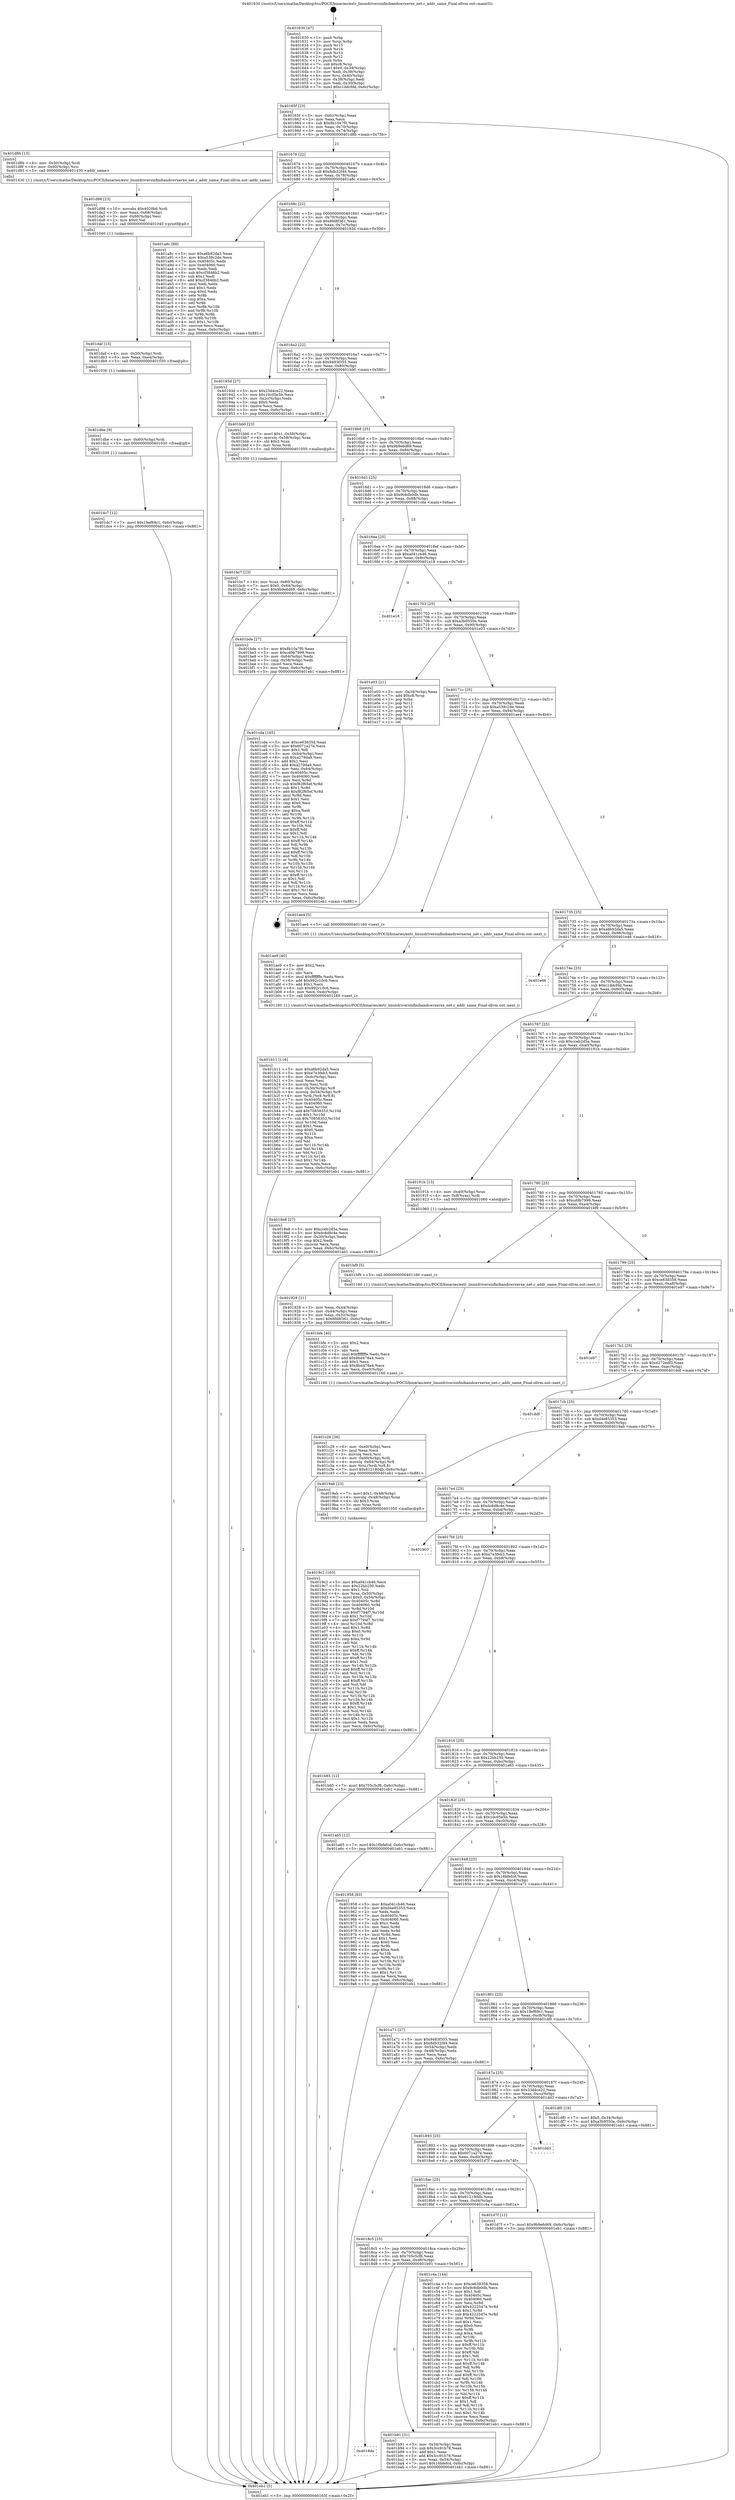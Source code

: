 digraph "0x401630" {
  label = "0x401630 (/mnt/c/Users/mathe/Desktop/tcc/POCII/binaries/extr_linuxdriversinfinibandswrxerxe_net.c_addr_same_Final-ollvm.out::main(0))"
  labelloc = "t"
  node[shape=record]

  Entry [label="",width=0.3,height=0.3,shape=circle,fillcolor=black,style=filled]
  "0x40165f" [label="{
     0x40165f [23]\l
     | [instrs]\l
     &nbsp;&nbsp;0x40165f \<+3\>: mov -0x6c(%rbp),%eax\l
     &nbsp;&nbsp;0x401662 \<+2\>: mov %eax,%ecx\l
     &nbsp;&nbsp;0x401664 \<+6\>: sub $0x8b10a7f0,%ecx\l
     &nbsp;&nbsp;0x40166a \<+3\>: mov %eax,-0x70(%rbp)\l
     &nbsp;&nbsp;0x40166d \<+3\>: mov %ecx,-0x74(%rbp)\l
     &nbsp;&nbsp;0x401670 \<+6\>: je 0000000000401d8b \<main+0x75b\>\l
  }"]
  "0x401d8b" [label="{
     0x401d8b [13]\l
     | [instrs]\l
     &nbsp;&nbsp;0x401d8b \<+4\>: mov -0x50(%rbp),%rdi\l
     &nbsp;&nbsp;0x401d8f \<+4\>: mov -0x60(%rbp),%rsi\l
     &nbsp;&nbsp;0x401d93 \<+5\>: call 0000000000401430 \<addr_same\>\l
     | [calls]\l
     &nbsp;&nbsp;0x401430 \{1\} (/mnt/c/Users/mathe/Desktop/tcc/POCII/binaries/extr_linuxdriversinfinibandswrxerxe_net.c_addr_same_Final-ollvm.out::addr_same)\l
  }"]
  "0x401676" [label="{
     0x401676 [22]\l
     | [instrs]\l
     &nbsp;&nbsp;0x401676 \<+5\>: jmp 000000000040167b \<main+0x4b\>\l
     &nbsp;&nbsp;0x40167b \<+3\>: mov -0x70(%rbp),%eax\l
     &nbsp;&nbsp;0x40167e \<+5\>: sub $0x8db32f49,%eax\l
     &nbsp;&nbsp;0x401683 \<+3\>: mov %eax,-0x78(%rbp)\l
     &nbsp;&nbsp;0x401686 \<+6\>: je 0000000000401a8c \<main+0x45c\>\l
  }"]
  Exit [label="",width=0.3,height=0.3,shape=circle,fillcolor=black,style=filled,peripheries=2]
  "0x401a8c" [label="{
     0x401a8c [88]\l
     | [instrs]\l
     &nbsp;&nbsp;0x401a8c \<+5\>: mov $0xa6b92da5,%eax\l
     &nbsp;&nbsp;0x401a91 \<+5\>: mov $0xa538c2de,%ecx\l
     &nbsp;&nbsp;0x401a96 \<+7\>: mov 0x40405c,%edx\l
     &nbsp;&nbsp;0x401a9d \<+7\>: mov 0x404060,%esi\l
     &nbsp;&nbsp;0x401aa4 \<+2\>: mov %edx,%edi\l
     &nbsp;&nbsp;0x401aa6 \<+6\>: sub $0xcf3846b2,%edi\l
     &nbsp;&nbsp;0x401aac \<+3\>: sub $0x1,%edi\l
     &nbsp;&nbsp;0x401aaf \<+6\>: add $0xcf3846b2,%edi\l
     &nbsp;&nbsp;0x401ab5 \<+3\>: imul %edi,%edx\l
     &nbsp;&nbsp;0x401ab8 \<+3\>: and $0x1,%edx\l
     &nbsp;&nbsp;0x401abb \<+3\>: cmp $0x0,%edx\l
     &nbsp;&nbsp;0x401abe \<+4\>: sete %r8b\l
     &nbsp;&nbsp;0x401ac2 \<+3\>: cmp $0xa,%esi\l
     &nbsp;&nbsp;0x401ac5 \<+4\>: setl %r9b\l
     &nbsp;&nbsp;0x401ac9 \<+3\>: mov %r8b,%r10b\l
     &nbsp;&nbsp;0x401acc \<+3\>: and %r9b,%r10b\l
     &nbsp;&nbsp;0x401acf \<+3\>: xor %r9b,%r8b\l
     &nbsp;&nbsp;0x401ad2 \<+3\>: or %r8b,%r10b\l
     &nbsp;&nbsp;0x401ad5 \<+4\>: test $0x1,%r10b\l
     &nbsp;&nbsp;0x401ad9 \<+3\>: cmovne %ecx,%eax\l
     &nbsp;&nbsp;0x401adc \<+3\>: mov %eax,-0x6c(%rbp)\l
     &nbsp;&nbsp;0x401adf \<+5\>: jmp 0000000000401eb1 \<main+0x881\>\l
  }"]
  "0x40168c" [label="{
     0x40168c [22]\l
     | [instrs]\l
     &nbsp;&nbsp;0x40168c \<+5\>: jmp 0000000000401691 \<main+0x61\>\l
     &nbsp;&nbsp;0x401691 \<+3\>: mov -0x70(%rbp),%eax\l
     &nbsp;&nbsp;0x401694 \<+5\>: sub $0x8fd8f361,%eax\l
     &nbsp;&nbsp;0x401699 \<+3\>: mov %eax,-0x7c(%rbp)\l
     &nbsp;&nbsp;0x40169c \<+6\>: je 000000000040193d \<main+0x30d\>\l
  }"]
  "0x401dc7" [label="{
     0x401dc7 [12]\l
     | [instrs]\l
     &nbsp;&nbsp;0x401dc7 \<+7\>: movl $0x19ef69c1,-0x6c(%rbp)\l
     &nbsp;&nbsp;0x401dce \<+5\>: jmp 0000000000401eb1 \<main+0x881\>\l
  }"]
  "0x40193d" [label="{
     0x40193d [27]\l
     | [instrs]\l
     &nbsp;&nbsp;0x40193d \<+5\>: mov $0x23d4ce22,%eax\l
     &nbsp;&nbsp;0x401942 \<+5\>: mov $0x10c05e5b,%ecx\l
     &nbsp;&nbsp;0x401947 \<+3\>: mov -0x2c(%rbp),%edx\l
     &nbsp;&nbsp;0x40194a \<+3\>: cmp $0x0,%edx\l
     &nbsp;&nbsp;0x40194d \<+3\>: cmove %ecx,%eax\l
     &nbsp;&nbsp;0x401950 \<+3\>: mov %eax,-0x6c(%rbp)\l
     &nbsp;&nbsp;0x401953 \<+5\>: jmp 0000000000401eb1 \<main+0x881\>\l
  }"]
  "0x4016a2" [label="{
     0x4016a2 [22]\l
     | [instrs]\l
     &nbsp;&nbsp;0x4016a2 \<+5\>: jmp 00000000004016a7 \<main+0x77\>\l
     &nbsp;&nbsp;0x4016a7 \<+3\>: mov -0x70(%rbp),%eax\l
     &nbsp;&nbsp;0x4016aa \<+5\>: sub $0x9483f355,%eax\l
     &nbsp;&nbsp;0x4016af \<+3\>: mov %eax,-0x80(%rbp)\l
     &nbsp;&nbsp;0x4016b2 \<+6\>: je 0000000000401bb0 \<main+0x580\>\l
  }"]
  "0x401dbe" [label="{
     0x401dbe [9]\l
     | [instrs]\l
     &nbsp;&nbsp;0x401dbe \<+4\>: mov -0x60(%rbp),%rdi\l
     &nbsp;&nbsp;0x401dc2 \<+5\>: call 0000000000401030 \<free@plt\>\l
     | [calls]\l
     &nbsp;&nbsp;0x401030 \{1\} (unknown)\l
  }"]
  "0x401bb0" [label="{
     0x401bb0 [23]\l
     | [instrs]\l
     &nbsp;&nbsp;0x401bb0 \<+7\>: movl $0x1,-0x58(%rbp)\l
     &nbsp;&nbsp;0x401bb7 \<+4\>: movslq -0x58(%rbp),%rax\l
     &nbsp;&nbsp;0x401bbb \<+4\>: shl $0x3,%rax\l
     &nbsp;&nbsp;0x401bbf \<+3\>: mov %rax,%rdi\l
     &nbsp;&nbsp;0x401bc2 \<+5\>: call 0000000000401050 \<malloc@plt\>\l
     | [calls]\l
     &nbsp;&nbsp;0x401050 \{1\} (unknown)\l
  }"]
  "0x4016b8" [label="{
     0x4016b8 [25]\l
     | [instrs]\l
     &nbsp;&nbsp;0x4016b8 \<+5\>: jmp 00000000004016bd \<main+0x8d\>\l
     &nbsp;&nbsp;0x4016bd \<+3\>: mov -0x70(%rbp),%eax\l
     &nbsp;&nbsp;0x4016c0 \<+5\>: sub $0x9b9e6d69,%eax\l
     &nbsp;&nbsp;0x4016c5 \<+6\>: mov %eax,-0x84(%rbp)\l
     &nbsp;&nbsp;0x4016cb \<+6\>: je 0000000000401bde \<main+0x5ae\>\l
  }"]
  "0x401daf" [label="{
     0x401daf [15]\l
     | [instrs]\l
     &nbsp;&nbsp;0x401daf \<+4\>: mov -0x50(%rbp),%rdi\l
     &nbsp;&nbsp;0x401db3 \<+6\>: mov %eax,-0xe4(%rbp)\l
     &nbsp;&nbsp;0x401db9 \<+5\>: call 0000000000401030 \<free@plt\>\l
     | [calls]\l
     &nbsp;&nbsp;0x401030 \{1\} (unknown)\l
  }"]
  "0x401bde" [label="{
     0x401bde [27]\l
     | [instrs]\l
     &nbsp;&nbsp;0x401bde \<+5\>: mov $0x8b10a7f0,%eax\l
     &nbsp;&nbsp;0x401be3 \<+5\>: mov $0xcd9b7999,%ecx\l
     &nbsp;&nbsp;0x401be8 \<+3\>: mov -0x64(%rbp),%edx\l
     &nbsp;&nbsp;0x401beb \<+3\>: cmp -0x58(%rbp),%edx\l
     &nbsp;&nbsp;0x401bee \<+3\>: cmovl %ecx,%eax\l
     &nbsp;&nbsp;0x401bf1 \<+3\>: mov %eax,-0x6c(%rbp)\l
     &nbsp;&nbsp;0x401bf4 \<+5\>: jmp 0000000000401eb1 \<main+0x881\>\l
  }"]
  "0x4016d1" [label="{
     0x4016d1 [25]\l
     | [instrs]\l
     &nbsp;&nbsp;0x4016d1 \<+5\>: jmp 00000000004016d6 \<main+0xa6\>\l
     &nbsp;&nbsp;0x4016d6 \<+3\>: mov -0x70(%rbp),%eax\l
     &nbsp;&nbsp;0x4016d9 \<+5\>: sub $0x9c6db0db,%eax\l
     &nbsp;&nbsp;0x4016de \<+6\>: mov %eax,-0x88(%rbp)\l
     &nbsp;&nbsp;0x4016e4 \<+6\>: je 0000000000401cda \<main+0x6aa\>\l
  }"]
  "0x401d98" [label="{
     0x401d98 [23]\l
     | [instrs]\l
     &nbsp;&nbsp;0x401d98 \<+10\>: movabs $0x4020b6,%rdi\l
     &nbsp;&nbsp;0x401da2 \<+3\>: mov %eax,-0x68(%rbp)\l
     &nbsp;&nbsp;0x401da5 \<+3\>: mov -0x68(%rbp),%esi\l
     &nbsp;&nbsp;0x401da8 \<+2\>: mov $0x0,%al\l
     &nbsp;&nbsp;0x401daa \<+5\>: call 0000000000401040 \<printf@plt\>\l
     | [calls]\l
     &nbsp;&nbsp;0x401040 \{1\} (unknown)\l
  }"]
  "0x401cda" [label="{
     0x401cda [165]\l
     | [instrs]\l
     &nbsp;&nbsp;0x401cda \<+5\>: mov $0xce638358,%eax\l
     &nbsp;&nbsp;0x401cdf \<+5\>: mov $0x6071a27e,%ecx\l
     &nbsp;&nbsp;0x401ce4 \<+2\>: mov $0x1,%dl\l
     &nbsp;&nbsp;0x401ce6 \<+3\>: mov -0x64(%rbp),%esi\l
     &nbsp;&nbsp;0x401ce9 \<+6\>: sub $0xa279da9,%esi\l
     &nbsp;&nbsp;0x401cef \<+3\>: add $0x1,%esi\l
     &nbsp;&nbsp;0x401cf2 \<+6\>: add $0xa279da9,%esi\l
     &nbsp;&nbsp;0x401cf8 \<+3\>: mov %esi,-0x64(%rbp)\l
     &nbsp;&nbsp;0x401cfb \<+7\>: mov 0x40405c,%esi\l
     &nbsp;&nbsp;0x401d02 \<+7\>: mov 0x404060,%edi\l
     &nbsp;&nbsp;0x401d09 \<+3\>: mov %esi,%r8d\l
     &nbsp;&nbsp;0x401d0c \<+7\>: sub $0xf82f65ef,%r8d\l
     &nbsp;&nbsp;0x401d13 \<+4\>: sub $0x1,%r8d\l
     &nbsp;&nbsp;0x401d17 \<+7\>: add $0xf82f65ef,%r8d\l
     &nbsp;&nbsp;0x401d1e \<+4\>: imul %r8d,%esi\l
     &nbsp;&nbsp;0x401d22 \<+3\>: and $0x1,%esi\l
     &nbsp;&nbsp;0x401d25 \<+3\>: cmp $0x0,%esi\l
     &nbsp;&nbsp;0x401d28 \<+4\>: sete %r9b\l
     &nbsp;&nbsp;0x401d2c \<+3\>: cmp $0xa,%edi\l
     &nbsp;&nbsp;0x401d2f \<+4\>: setl %r10b\l
     &nbsp;&nbsp;0x401d33 \<+3\>: mov %r9b,%r11b\l
     &nbsp;&nbsp;0x401d36 \<+4\>: xor $0xff,%r11b\l
     &nbsp;&nbsp;0x401d3a \<+3\>: mov %r10b,%bl\l
     &nbsp;&nbsp;0x401d3d \<+3\>: xor $0xff,%bl\l
     &nbsp;&nbsp;0x401d40 \<+3\>: xor $0x1,%dl\l
     &nbsp;&nbsp;0x401d43 \<+3\>: mov %r11b,%r14b\l
     &nbsp;&nbsp;0x401d46 \<+4\>: and $0xff,%r14b\l
     &nbsp;&nbsp;0x401d4a \<+3\>: and %dl,%r9b\l
     &nbsp;&nbsp;0x401d4d \<+3\>: mov %bl,%r15b\l
     &nbsp;&nbsp;0x401d50 \<+4\>: and $0xff,%r15b\l
     &nbsp;&nbsp;0x401d54 \<+3\>: and %dl,%r10b\l
     &nbsp;&nbsp;0x401d57 \<+3\>: or %r9b,%r14b\l
     &nbsp;&nbsp;0x401d5a \<+3\>: or %r10b,%r15b\l
     &nbsp;&nbsp;0x401d5d \<+3\>: xor %r15b,%r14b\l
     &nbsp;&nbsp;0x401d60 \<+3\>: or %bl,%r11b\l
     &nbsp;&nbsp;0x401d63 \<+4\>: xor $0xff,%r11b\l
     &nbsp;&nbsp;0x401d67 \<+3\>: or $0x1,%dl\l
     &nbsp;&nbsp;0x401d6a \<+3\>: and %dl,%r11b\l
     &nbsp;&nbsp;0x401d6d \<+3\>: or %r11b,%r14b\l
     &nbsp;&nbsp;0x401d70 \<+4\>: test $0x1,%r14b\l
     &nbsp;&nbsp;0x401d74 \<+3\>: cmovne %ecx,%eax\l
     &nbsp;&nbsp;0x401d77 \<+3\>: mov %eax,-0x6c(%rbp)\l
     &nbsp;&nbsp;0x401d7a \<+5\>: jmp 0000000000401eb1 \<main+0x881\>\l
  }"]
  "0x4016ea" [label="{
     0x4016ea [25]\l
     | [instrs]\l
     &nbsp;&nbsp;0x4016ea \<+5\>: jmp 00000000004016ef \<main+0xbf\>\l
     &nbsp;&nbsp;0x4016ef \<+3\>: mov -0x70(%rbp),%eax\l
     &nbsp;&nbsp;0x4016f2 \<+5\>: sub $0xa041cb46,%eax\l
     &nbsp;&nbsp;0x4016f7 \<+6\>: mov %eax,-0x8c(%rbp)\l
     &nbsp;&nbsp;0x4016fd \<+6\>: je 0000000000401e18 \<main+0x7e8\>\l
  }"]
  "0x401c26" [label="{
     0x401c26 [36]\l
     | [instrs]\l
     &nbsp;&nbsp;0x401c26 \<+6\>: mov -0xe0(%rbp),%ecx\l
     &nbsp;&nbsp;0x401c2c \<+3\>: imul %eax,%ecx\l
     &nbsp;&nbsp;0x401c2f \<+3\>: movslq %ecx,%rsi\l
     &nbsp;&nbsp;0x401c32 \<+4\>: mov -0x60(%rbp),%rdi\l
     &nbsp;&nbsp;0x401c36 \<+4\>: movslq -0x64(%rbp),%r8\l
     &nbsp;&nbsp;0x401c3a \<+4\>: mov %rsi,(%rdi,%r8,8)\l
     &nbsp;&nbsp;0x401c3e \<+7\>: movl $0x612180db,-0x6c(%rbp)\l
     &nbsp;&nbsp;0x401c45 \<+5\>: jmp 0000000000401eb1 \<main+0x881\>\l
  }"]
  "0x401e18" [label="{
     0x401e18\l
  }", style=dashed]
  "0x401703" [label="{
     0x401703 [25]\l
     | [instrs]\l
     &nbsp;&nbsp;0x401703 \<+5\>: jmp 0000000000401708 \<main+0xd8\>\l
     &nbsp;&nbsp;0x401708 \<+3\>: mov -0x70(%rbp),%eax\l
     &nbsp;&nbsp;0x40170b \<+5\>: sub $0xa3b9550e,%eax\l
     &nbsp;&nbsp;0x401710 \<+6\>: mov %eax,-0x90(%rbp)\l
     &nbsp;&nbsp;0x401716 \<+6\>: je 0000000000401e03 \<main+0x7d3\>\l
  }"]
  "0x401bfe" [label="{
     0x401bfe [40]\l
     | [instrs]\l
     &nbsp;&nbsp;0x401bfe \<+5\>: mov $0x2,%ecx\l
     &nbsp;&nbsp;0x401c03 \<+1\>: cltd\l
     &nbsp;&nbsp;0x401c04 \<+2\>: idiv %ecx\l
     &nbsp;&nbsp;0x401c06 \<+6\>: imul $0xfffffffe,%edx,%ecx\l
     &nbsp;&nbsp;0x401c0c \<+6\>: add $0x8bd478a4,%ecx\l
     &nbsp;&nbsp;0x401c12 \<+3\>: add $0x1,%ecx\l
     &nbsp;&nbsp;0x401c15 \<+6\>: sub $0x8bd478a4,%ecx\l
     &nbsp;&nbsp;0x401c1b \<+6\>: mov %ecx,-0xe0(%rbp)\l
     &nbsp;&nbsp;0x401c21 \<+5\>: call 0000000000401160 \<next_i\>\l
     | [calls]\l
     &nbsp;&nbsp;0x401160 \{1\} (/mnt/c/Users/mathe/Desktop/tcc/POCII/binaries/extr_linuxdriversinfinibandswrxerxe_net.c_addr_same_Final-ollvm.out::next_i)\l
  }"]
  "0x401e03" [label="{
     0x401e03 [21]\l
     | [instrs]\l
     &nbsp;&nbsp;0x401e03 \<+3\>: mov -0x34(%rbp),%eax\l
     &nbsp;&nbsp;0x401e06 \<+7\>: add $0xc8,%rsp\l
     &nbsp;&nbsp;0x401e0d \<+1\>: pop %rbx\l
     &nbsp;&nbsp;0x401e0e \<+2\>: pop %r12\l
     &nbsp;&nbsp;0x401e10 \<+2\>: pop %r13\l
     &nbsp;&nbsp;0x401e12 \<+2\>: pop %r14\l
     &nbsp;&nbsp;0x401e14 \<+2\>: pop %r15\l
     &nbsp;&nbsp;0x401e16 \<+1\>: pop %rbp\l
     &nbsp;&nbsp;0x401e17 \<+1\>: ret\l
  }"]
  "0x40171c" [label="{
     0x40171c [25]\l
     | [instrs]\l
     &nbsp;&nbsp;0x40171c \<+5\>: jmp 0000000000401721 \<main+0xf1\>\l
     &nbsp;&nbsp;0x401721 \<+3\>: mov -0x70(%rbp),%eax\l
     &nbsp;&nbsp;0x401724 \<+5\>: sub $0xa538c2de,%eax\l
     &nbsp;&nbsp;0x401729 \<+6\>: mov %eax,-0x94(%rbp)\l
     &nbsp;&nbsp;0x40172f \<+6\>: je 0000000000401ae4 \<main+0x4b4\>\l
  }"]
  "0x401bc7" [label="{
     0x401bc7 [23]\l
     | [instrs]\l
     &nbsp;&nbsp;0x401bc7 \<+4\>: mov %rax,-0x60(%rbp)\l
     &nbsp;&nbsp;0x401bcb \<+7\>: movl $0x0,-0x64(%rbp)\l
     &nbsp;&nbsp;0x401bd2 \<+7\>: movl $0x9b9e6d69,-0x6c(%rbp)\l
     &nbsp;&nbsp;0x401bd9 \<+5\>: jmp 0000000000401eb1 \<main+0x881\>\l
  }"]
  "0x401ae4" [label="{
     0x401ae4 [5]\l
     | [instrs]\l
     &nbsp;&nbsp;0x401ae4 \<+5\>: call 0000000000401160 \<next_i\>\l
     | [calls]\l
     &nbsp;&nbsp;0x401160 \{1\} (/mnt/c/Users/mathe/Desktop/tcc/POCII/binaries/extr_linuxdriversinfinibandswrxerxe_net.c_addr_same_Final-ollvm.out::next_i)\l
  }"]
  "0x401735" [label="{
     0x401735 [25]\l
     | [instrs]\l
     &nbsp;&nbsp;0x401735 \<+5\>: jmp 000000000040173a \<main+0x10a\>\l
     &nbsp;&nbsp;0x40173a \<+3\>: mov -0x70(%rbp),%eax\l
     &nbsp;&nbsp;0x40173d \<+5\>: sub $0xa6b92da5,%eax\l
     &nbsp;&nbsp;0x401742 \<+6\>: mov %eax,-0x98(%rbp)\l
     &nbsp;&nbsp;0x401748 \<+6\>: je 0000000000401e46 \<main+0x816\>\l
  }"]
  "0x4018de" [label="{
     0x4018de\l
  }", style=dashed]
  "0x401e46" [label="{
     0x401e46\l
  }", style=dashed]
  "0x40174e" [label="{
     0x40174e [25]\l
     | [instrs]\l
     &nbsp;&nbsp;0x40174e \<+5\>: jmp 0000000000401753 \<main+0x123\>\l
     &nbsp;&nbsp;0x401753 \<+3\>: mov -0x70(%rbp),%eax\l
     &nbsp;&nbsp;0x401756 \<+5\>: sub $0xc1ddcfdd,%eax\l
     &nbsp;&nbsp;0x40175b \<+6\>: mov %eax,-0x9c(%rbp)\l
     &nbsp;&nbsp;0x401761 \<+6\>: je 00000000004018e8 \<main+0x2b8\>\l
  }"]
  "0x401b91" [label="{
     0x401b91 [31]\l
     | [instrs]\l
     &nbsp;&nbsp;0x401b91 \<+3\>: mov -0x54(%rbp),%eax\l
     &nbsp;&nbsp;0x401b94 \<+5\>: sub $0x3cc91b78,%eax\l
     &nbsp;&nbsp;0x401b99 \<+3\>: add $0x1,%eax\l
     &nbsp;&nbsp;0x401b9c \<+5\>: add $0x3cc91b78,%eax\l
     &nbsp;&nbsp;0x401ba1 \<+3\>: mov %eax,-0x54(%rbp)\l
     &nbsp;&nbsp;0x401ba4 \<+7\>: movl $0x16bfefcd,-0x6c(%rbp)\l
     &nbsp;&nbsp;0x401bab \<+5\>: jmp 0000000000401eb1 \<main+0x881\>\l
  }"]
  "0x4018e8" [label="{
     0x4018e8 [27]\l
     | [instrs]\l
     &nbsp;&nbsp;0x4018e8 \<+5\>: mov $0xcceb2d5a,%eax\l
     &nbsp;&nbsp;0x4018ed \<+5\>: mov $0xdc8d8c4e,%ecx\l
     &nbsp;&nbsp;0x4018f2 \<+3\>: mov -0x30(%rbp),%edx\l
     &nbsp;&nbsp;0x4018f5 \<+3\>: cmp $0x2,%edx\l
     &nbsp;&nbsp;0x4018f8 \<+3\>: cmovne %ecx,%eax\l
     &nbsp;&nbsp;0x4018fb \<+3\>: mov %eax,-0x6c(%rbp)\l
     &nbsp;&nbsp;0x4018fe \<+5\>: jmp 0000000000401eb1 \<main+0x881\>\l
  }"]
  "0x401767" [label="{
     0x401767 [25]\l
     | [instrs]\l
     &nbsp;&nbsp;0x401767 \<+5\>: jmp 000000000040176c \<main+0x13c\>\l
     &nbsp;&nbsp;0x40176c \<+3\>: mov -0x70(%rbp),%eax\l
     &nbsp;&nbsp;0x40176f \<+5\>: sub $0xcceb2d5a,%eax\l
     &nbsp;&nbsp;0x401774 \<+6\>: mov %eax,-0xa0(%rbp)\l
     &nbsp;&nbsp;0x40177a \<+6\>: je 000000000040191b \<main+0x2eb\>\l
  }"]
  "0x401eb1" [label="{
     0x401eb1 [5]\l
     | [instrs]\l
     &nbsp;&nbsp;0x401eb1 \<+5\>: jmp 000000000040165f \<main+0x2f\>\l
  }"]
  "0x401630" [label="{
     0x401630 [47]\l
     | [instrs]\l
     &nbsp;&nbsp;0x401630 \<+1\>: push %rbp\l
     &nbsp;&nbsp;0x401631 \<+3\>: mov %rsp,%rbp\l
     &nbsp;&nbsp;0x401634 \<+2\>: push %r15\l
     &nbsp;&nbsp;0x401636 \<+2\>: push %r14\l
     &nbsp;&nbsp;0x401638 \<+2\>: push %r13\l
     &nbsp;&nbsp;0x40163a \<+2\>: push %r12\l
     &nbsp;&nbsp;0x40163c \<+1\>: push %rbx\l
     &nbsp;&nbsp;0x40163d \<+7\>: sub $0xc8,%rsp\l
     &nbsp;&nbsp;0x401644 \<+7\>: movl $0x0,-0x34(%rbp)\l
     &nbsp;&nbsp;0x40164b \<+3\>: mov %edi,-0x38(%rbp)\l
     &nbsp;&nbsp;0x40164e \<+4\>: mov %rsi,-0x40(%rbp)\l
     &nbsp;&nbsp;0x401652 \<+3\>: mov -0x38(%rbp),%edi\l
     &nbsp;&nbsp;0x401655 \<+3\>: mov %edi,-0x30(%rbp)\l
     &nbsp;&nbsp;0x401658 \<+7\>: movl $0xc1ddcfdd,-0x6c(%rbp)\l
  }"]
  "0x4018c5" [label="{
     0x4018c5 [25]\l
     | [instrs]\l
     &nbsp;&nbsp;0x4018c5 \<+5\>: jmp 00000000004018ca \<main+0x29a\>\l
     &nbsp;&nbsp;0x4018ca \<+3\>: mov -0x70(%rbp),%eax\l
     &nbsp;&nbsp;0x4018cd \<+5\>: sub $0x705c5cf6,%eax\l
     &nbsp;&nbsp;0x4018d2 \<+6\>: mov %eax,-0xd8(%rbp)\l
     &nbsp;&nbsp;0x4018d8 \<+6\>: je 0000000000401b91 \<main+0x561\>\l
  }"]
  "0x40191b" [label="{
     0x40191b [13]\l
     | [instrs]\l
     &nbsp;&nbsp;0x40191b \<+4\>: mov -0x40(%rbp),%rax\l
     &nbsp;&nbsp;0x40191f \<+4\>: mov 0x8(%rax),%rdi\l
     &nbsp;&nbsp;0x401923 \<+5\>: call 0000000000401060 \<atoi@plt\>\l
     | [calls]\l
     &nbsp;&nbsp;0x401060 \{1\} (unknown)\l
  }"]
  "0x401780" [label="{
     0x401780 [25]\l
     | [instrs]\l
     &nbsp;&nbsp;0x401780 \<+5\>: jmp 0000000000401785 \<main+0x155\>\l
     &nbsp;&nbsp;0x401785 \<+3\>: mov -0x70(%rbp),%eax\l
     &nbsp;&nbsp;0x401788 \<+5\>: sub $0xcd9b7999,%eax\l
     &nbsp;&nbsp;0x40178d \<+6\>: mov %eax,-0xa4(%rbp)\l
     &nbsp;&nbsp;0x401793 \<+6\>: je 0000000000401bf9 \<main+0x5c9\>\l
  }"]
  "0x401928" [label="{
     0x401928 [21]\l
     | [instrs]\l
     &nbsp;&nbsp;0x401928 \<+3\>: mov %eax,-0x44(%rbp)\l
     &nbsp;&nbsp;0x40192b \<+3\>: mov -0x44(%rbp),%eax\l
     &nbsp;&nbsp;0x40192e \<+3\>: mov %eax,-0x2c(%rbp)\l
     &nbsp;&nbsp;0x401931 \<+7\>: movl $0x8fd8f361,-0x6c(%rbp)\l
     &nbsp;&nbsp;0x401938 \<+5\>: jmp 0000000000401eb1 \<main+0x881\>\l
  }"]
  "0x401c4a" [label="{
     0x401c4a [144]\l
     | [instrs]\l
     &nbsp;&nbsp;0x401c4a \<+5\>: mov $0xce638358,%eax\l
     &nbsp;&nbsp;0x401c4f \<+5\>: mov $0x9c6db0db,%ecx\l
     &nbsp;&nbsp;0x401c54 \<+2\>: mov $0x1,%dl\l
     &nbsp;&nbsp;0x401c56 \<+7\>: mov 0x40405c,%esi\l
     &nbsp;&nbsp;0x401c5d \<+7\>: mov 0x404060,%edi\l
     &nbsp;&nbsp;0x401c64 \<+3\>: mov %esi,%r8d\l
     &nbsp;&nbsp;0x401c67 \<+7\>: add $0x4222547e,%r8d\l
     &nbsp;&nbsp;0x401c6e \<+4\>: sub $0x1,%r8d\l
     &nbsp;&nbsp;0x401c72 \<+7\>: sub $0x4222547e,%r8d\l
     &nbsp;&nbsp;0x401c79 \<+4\>: imul %r8d,%esi\l
     &nbsp;&nbsp;0x401c7d \<+3\>: and $0x1,%esi\l
     &nbsp;&nbsp;0x401c80 \<+3\>: cmp $0x0,%esi\l
     &nbsp;&nbsp;0x401c83 \<+4\>: sete %r9b\l
     &nbsp;&nbsp;0x401c87 \<+3\>: cmp $0xa,%edi\l
     &nbsp;&nbsp;0x401c8a \<+4\>: setl %r10b\l
     &nbsp;&nbsp;0x401c8e \<+3\>: mov %r9b,%r11b\l
     &nbsp;&nbsp;0x401c91 \<+4\>: xor $0xff,%r11b\l
     &nbsp;&nbsp;0x401c95 \<+3\>: mov %r10b,%bl\l
     &nbsp;&nbsp;0x401c98 \<+3\>: xor $0xff,%bl\l
     &nbsp;&nbsp;0x401c9b \<+3\>: xor $0x1,%dl\l
     &nbsp;&nbsp;0x401c9e \<+3\>: mov %r11b,%r14b\l
     &nbsp;&nbsp;0x401ca1 \<+4\>: and $0xff,%r14b\l
     &nbsp;&nbsp;0x401ca5 \<+3\>: and %dl,%r9b\l
     &nbsp;&nbsp;0x401ca8 \<+3\>: mov %bl,%r15b\l
     &nbsp;&nbsp;0x401cab \<+4\>: and $0xff,%r15b\l
     &nbsp;&nbsp;0x401caf \<+3\>: and %dl,%r10b\l
     &nbsp;&nbsp;0x401cb2 \<+3\>: or %r9b,%r14b\l
     &nbsp;&nbsp;0x401cb5 \<+3\>: or %r10b,%r15b\l
     &nbsp;&nbsp;0x401cb8 \<+3\>: xor %r15b,%r14b\l
     &nbsp;&nbsp;0x401cbb \<+3\>: or %bl,%r11b\l
     &nbsp;&nbsp;0x401cbe \<+4\>: xor $0xff,%r11b\l
     &nbsp;&nbsp;0x401cc2 \<+3\>: or $0x1,%dl\l
     &nbsp;&nbsp;0x401cc5 \<+3\>: and %dl,%r11b\l
     &nbsp;&nbsp;0x401cc8 \<+3\>: or %r11b,%r14b\l
     &nbsp;&nbsp;0x401ccb \<+4\>: test $0x1,%r14b\l
     &nbsp;&nbsp;0x401ccf \<+3\>: cmovne %ecx,%eax\l
     &nbsp;&nbsp;0x401cd2 \<+3\>: mov %eax,-0x6c(%rbp)\l
     &nbsp;&nbsp;0x401cd5 \<+5\>: jmp 0000000000401eb1 \<main+0x881\>\l
  }"]
  "0x401bf9" [label="{
     0x401bf9 [5]\l
     | [instrs]\l
     &nbsp;&nbsp;0x401bf9 \<+5\>: call 0000000000401160 \<next_i\>\l
     | [calls]\l
     &nbsp;&nbsp;0x401160 \{1\} (/mnt/c/Users/mathe/Desktop/tcc/POCII/binaries/extr_linuxdriversinfinibandswrxerxe_net.c_addr_same_Final-ollvm.out::next_i)\l
  }"]
  "0x401799" [label="{
     0x401799 [25]\l
     | [instrs]\l
     &nbsp;&nbsp;0x401799 \<+5\>: jmp 000000000040179e \<main+0x16e\>\l
     &nbsp;&nbsp;0x40179e \<+3\>: mov -0x70(%rbp),%eax\l
     &nbsp;&nbsp;0x4017a1 \<+5\>: sub $0xce638358,%eax\l
     &nbsp;&nbsp;0x4017a6 \<+6\>: mov %eax,-0xa8(%rbp)\l
     &nbsp;&nbsp;0x4017ac \<+6\>: je 0000000000401e97 \<main+0x867\>\l
  }"]
  "0x4018ac" [label="{
     0x4018ac [25]\l
     | [instrs]\l
     &nbsp;&nbsp;0x4018ac \<+5\>: jmp 00000000004018b1 \<main+0x281\>\l
     &nbsp;&nbsp;0x4018b1 \<+3\>: mov -0x70(%rbp),%eax\l
     &nbsp;&nbsp;0x4018b4 \<+5\>: sub $0x612180db,%eax\l
     &nbsp;&nbsp;0x4018b9 \<+6\>: mov %eax,-0xd4(%rbp)\l
     &nbsp;&nbsp;0x4018bf \<+6\>: je 0000000000401c4a \<main+0x61a\>\l
  }"]
  "0x401e97" [label="{
     0x401e97\l
  }", style=dashed]
  "0x4017b2" [label="{
     0x4017b2 [25]\l
     | [instrs]\l
     &nbsp;&nbsp;0x4017b2 \<+5\>: jmp 00000000004017b7 \<main+0x187\>\l
     &nbsp;&nbsp;0x4017b7 \<+3\>: mov -0x70(%rbp),%eax\l
     &nbsp;&nbsp;0x4017ba \<+5\>: sub $0xd272edf3,%eax\l
     &nbsp;&nbsp;0x4017bf \<+6\>: mov %eax,-0xac(%rbp)\l
     &nbsp;&nbsp;0x4017c5 \<+6\>: je 0000000000401ddf \<main+0x7af\>\l
  }"]
  "0x401d7f" [label="{
     0x401d7f [12]\l
     | [instrs]\l
     &nbsp;&nbsp;0x401d7f \<+7\>: movl $0x9b9e6d69,-0x6c(%rbp)\l
     &nbsp;&nbsp;0x401d86 \<+5\>: jmp 0000000000401eb1 \<main+0x881\>\l
  }"]
  "0x401ddf" [label="{
     0x401ddf\l
  }", style=dashed]
  "0x4017cb" [label="{
     0x4017cb [25]\l
     | [instrs]\l
     &nbsp;&nbsp;0x4017cb \<+5\>: jmp 00000000004017d0 \<main+0x1a0\>\l
     &nbsp;&nbsp;0x4017d0 \<+3\>: mov -0x70(%rbp),%eax\l
     &nbsp;&nbsp;0x4017d3 \<+5\>: sub $0xd4e85353,%eax\l
     &nbsp;&nbsp;0x4017d8 \<+6\>: mov %eax,-0xb0(%rbp)\l
     &nbsp;&nbsp;0x4017de \<+6\>: je 00000000004019ab \<main+0x37b\>\l
  }"]
  "0x401893" [label="{
     0x401893 [25]\l
     | [instrs]\l
     &nbsp;&nbsp;0x401893 \<+5\>: jmp 0000000000401898 \<main+0x268\>\l
     &nbsp;&nbsp;0x401898 \<+3\>: mov -0x70(%rbp),%eax\l
     &nbsp;&nbsp;0x40189b \<+5\>: sub $0x6071a27e,%eax\l
     &nbsp;&nbsp;0x4018a0 \<+6\>: mov %eax,-0xd0(%rbp)\l
     &nbsp;&nbsp;0x4018a6 \<+6\>: je 0000000000401d7f \<main+0x74f\>\l
  }"]
  "0x4019ab" [label="{
     0x4019ab [23]\l
     | [instrs]\l
     &nbsp;&nbsp;0x4019ab \<+7\>: movl $0x1,-0x48(%rbp)\l
     &nbsp;&nbsp;0x4019b2 \<+4\>: movslq -0x48(%rbp),%rax\l
     &nbsp;&nbsp;0x4019b6 \<+4\>: shl $0x3,%rax\l
     &nbsp;&nbsp;0x4019ba \<+3\>: mov %rax,%rdi\l
     &nbsp;&nbsp;0x4019bd \<+5\>: call 0000000000401050 \<malloc@plt\>\l
     | [calls]\l
     &nbsp;&nbsp;0x401050 \{1\} (unknown)\l
  }"]
  "0x4017e4" [label="{
     0x4017e4 [25]\l
     | [instrs]\l
     &nbsp;&nbsp;0x4017e4 \<+5\>: jmp 00000000004017e9 \<main+0x1b9\>\l
     &nbsp;&nbsp;0x4017e9 \<+3\>: mov -0x70(%rbp),%eax\l
     &nbsp;&nbsp;0x4017ec \<+5\>: sub $0xdc8d8c4e,%eax\l
     &nbsp;&nbsp;0x4017f1 \<+6\>: mov %eax,-0xb4(%rbp)\l
     &nbsp;&nbsp;0x4017f7 \<+6\>: je 0000000000401903 \<main+0x2d3\>\l
  }"]
  "0x401dd3" [label="{
     0x401dd3\l
  }", style=dashed]
  "0x401903" [label="{
     0x401903\l
  }", style=dashed]
  "0x4017fd" [label="{
     0x4017fd [25]\l
     | [instrs]\l
     &nbsp;&nbsp;0x4017fd \<+5\>: jmp 0000000000401802 \<main+0x1d2\>\l
     &nbsp;&nbsp;0x401802 \<+3\>: mov -0x70(%rbp),%eax\l
     &nbsp;&nbsp;0x401805 \<+5\>: sub $0xe7e3feb3,%eax\l
     &nbsp;&nbsp;0x40180a \<+6\>: mov %eax,-0xb8(%rbp)\l
     &nbsp;&nbsp;0x401810 \<+6\>: je 0000000000401b85 \<main+0x555\>\l
  }"]
  "0x40187a" [label="{
     0x40187a [25]\l
     | [instrs]\l
     &nbsp;&nbsp;0x40187a \<+5\>: jmp 000000000040187f \<main+0x24f\>\l
     &nbsp;&nbsp;0x40187f \<+3\>: mov -0x70(%rbp),%eax\l
     &nbsp;&nbsp;0x401882 \<+5\>: sub $0x23d4ce22,%eax\l
     &nbsp;&nbsp;0x401887 \<+6\>: mov %eax,-0xcc(%rbp)\l
     &nbsp;&nbsp;0x40188d \<+6\>: je 0000000000401dd3 \<main+0x7a3\>\l
  }"]
  "0x401b85" [label="{
     0x401b85 [12]\l
     | [instrs]\l
     &nbsp;&nbsp;0x401b85 \<+7\>: movl $0x705c5cf6,-0x6c(%rbp)\l
     &nbsp;&nbsp;0x401b8c \<+5\>: jmp 0000000000401eb1 \<main+0x881\>\l
  }"]
  "0x401816" [label="{
     0x401816 [25]\l
     | [instrs]\l
     &nbsp;&nbsp;0x401816 \<+5\>: jmp 000000000040181b \<main+0x1eb\>\l
     &nbsp;&nbsp;0x40181b \<+3\>: mov -0x70(%rbp),%eax\l
     &nbsp;&nbsp;0x40181e \<+5\>: sub $0x22bb250,%eax\l
     &nbsp;&nbsp;0x401823 \<+6\>: mov %eax,-0xbc(%rbp)\l
     &nbsp;&nbsp;0x401829 \<+6\>: je 0000000000401a65 \<main+0x435\>\l
  }"]
  "0x401df0" [label="{
     0x401df0 [19]\l
     | [instrs]\l
     &nbsp;&nbsp;0x401df0 \<+7\>: movl $0x0,-0x34(%rbp)\l
     &nbsp;&nbsp;0x401df7 \<+7\>: movl $0xa3b9550e,-0x6c(%rbp)\l
     &nbsp;&nbsp;0x401dfe \<+5\>: jmp 0000000000401eb1 \<main+0x881\>\l
  }"]
  "0x401a65" [label="{
     0x401a65 [12]\l
     | [instrs]\l
     &nbsp;&nbsp;0x401a65 \<+7\>: movl $0x16bfefcd,-0x6c(%rbp)\l
     &nbsp;&nbsp;0x401a6c \<+5\>: jmp 0000000000401eb1 \<main+0x881\>\l
  }"]
  "0x40182f" [label="{
     0x40182f [25]\l
     | [instrs]\l
     &nbsp;&nbsp;0x40182f \<+5\>: jmp 0000000000401834 \<main+0x204\>\l
     &nbsp;&nbsp;0x401834 \<+3\>: mov -0x70(%rbp),%eax\l
     &nbsp;&nbsp;0x401837 \<+5\>: sub $0x10c05e5b,%eax\l
     &nbsp;&nbsp;0x40183c \<+6\>: mov %eax,-0xc0(%rbp)\l
     &nbsp;&nbsp;0x401842 \<+6\>: je 0000000000401958 \<main+0x328\>\l
  }"]
  "0x401b11" [label="{
     0x401b11 [116]\l
     | [instrs]\l
     &nbsp;&nbsp;0x401b11 \<+5\>: mov $0xa6b92da5,%ecx\l
     &nbsp;&nbsp;0x401b16 \<+5\>: mov $0xe7e3feb3,%edx\l
     &nbsp;&nbsp;0x401b1b \<+6\>: mov -0xdc(%rbp),%esi\l
     &nbsp;&nbsp;0x401b21 \<+3\>: imul %eax,%esi\l
     &nbsp;&nbsp;0x401b24 \<+3\>: movslq %esi,%rdi\l
     &nbsp;&nbsp;0x401b27 \<+4\>: mov -0x50(%rbp),%r8\l
     &nbsp;&nbsp;0x401b2b \<+4\>: movslq -0x54(%rbp),%r9\l
     &nbsp;&nbsp;0x401b2f \<+4\>: mov %rdi,(%r8,%r9,8)\l
     &nbsp;&nbsp;0x401b33 \<+7\>: mov 0x40405c,%eax\l
     &nbsp;&nbsp;0x401b3a \<+7\>: mov 0x404060,%esi\l
     &nbsp;&nbsp;0x401b41 \<+3\>: mov %eax,%r10d\l
     &nbsp;&nbsp;0x401b44 \<+7\>: add $0x70858353,%r10d\l
     &nbsp;&nbsp;0x401b4b \<+4\>: sub $0x1,%r10d\l
     &nbsp;&nbsp;0x401b4f \<+7\>: sub $0x70858353,%r10d\l
     &nbsp;&nbsp;0x401b56 \<+4\>: imul %r10d,%eax\l
     &nbsp;&nbsp;0x401b5a \<+3\>: and $0x1,%eax\l
     &nbsp;&nbsp;0x401b5d \<+3\>: cmp $0x0,%eax\l
     &nbsp;&nbsp;0x401b60 \<+4\>: sete %r11b\l
     &nbsp;&nbsp;0x401b64 \<+3\>: cmp $0xa,%esi\l
     &nbsp;&nbsp;0x401b67 \<+3\>: setl %bl\l
     &nbsp;&nbsp;0x401b6a \<+3\>: mov %r11b,%r14b\l
     &nbsp;&nbsp;0x401b6d \<+3\>: and %bl,%r14b\l
     &nbsp;&nbsp;0x401b70 \<+3\>: xor %bl,%r11b\l
     &nbsp;&nbsp;0x401b73 \<+3\>: or %r11b,%r14b\l
     &nbsp;&nbsp;0x401b76 \<+4\>: test $0x1,%r14b\l
     &nbsp;&nbsp;0x401b7a \<+3\>: cmovne %edx,%ecx\l
     &nbsp;&nbsp;0x401b7d \<+3\>: mov %ecx,-0x6c(%rbp)\l
     &nbsp;&nbsp;0x401b80 \<+5\>: jmp 0000000000401eb1 \<main+0x881\>\l
  }"]
  "0x401958" [label="{
     0x401958 [83]\l
     | [instrs]\l
     &nbsp;&nbsp;0x401958 \<+5\>: mov $0xa041cb46,%eax\l
     &nbsp;&nbsp;0x40195d \<+5\>: mov $0xd4e85353,%ecx\l
     &nbsp;&nbsp;0x401962 \<+2\>: xor %edx,%edx\l
     &nbsp;&nbsp;0x401964 \<+7\>: mov 0x40405c,%esi\l
     &nbsp;&nbsp;0x40196b \<+7\>: mov 0x404060,%edi\l
     &nbsp;&nbsp;0x401972 \<+3\>: sub $0x1,%edx\l
     &nbsp;&nbsp;0x401975 \<+3\>: mov %esi,%r8d\l
     &nbsp;&nbsp;0x401978 \<+3\>: add %edx,%r8d\l
     &nbsp;&nbsp;0x40197b \<+4\>: imul %r8d,%esi\l
     &nbsp;&nbsp;0x40197f \<+3\>: and $0x1,%esi\l
     &nbsp;&nbsp;0x401982 \<+3\>: cmp $0x0,%esi\l
     &nbsp;&nbsp;0x401985 \<+4\>: sete %r9b\l
     &nbsp;&nbsp;0x401989 \<+3\>: cmp $0xa,%edi\l
     &nbsp;&nbsp;0x40198c \<+4\>: setl %r10b\l
     &nbsp;&nbsp;0x401990 \<+3\>: mov %r9b,%r11b\l
     &nbsp;&nbsp;0x401993 \<+3\>: and %r10b,%r11b\l
     &nbsp;&nbsp;0x401996 \<+3\>: xor %r10b,%r9b\l
     &nbsp;&nbsp;0x401999 \<+3\>: or %r9b,%r11b\l
     &nbsp;&nbsp;0x40199c \<+4\>: test $0x1,%r11b\l
     &nbsp;&nbsp;0x4019a0 \<+3\>: cmovne %ecx,%eax\l
     &nbsp;&nbsp;0x4019a3 \<+3\>: mov %eax,-0x6c(%rbp)\l
     &nbsp;&nbsp;0x4019a6 \<+5\>: jmp 0000000000401eb1 \<main+0x881\>\l
  }"]
  "0x401848" [label="{
     0x401848 [25]\l
     | [instrs]\l
     &nbsp;&nbsp;0x401848 \<+5\>: jmp 000000000040184d \<main+0x21d\>\l
     &nbsp;&nbsp;0x40184d \<+3\>: mov -0x70(%rbp),%eax\l
     &nbsp;&nbsp;0x401850 \<+5\>: sub $0x16bfefcd,%eax\l
     &nbsp;&nbsp;0x401855 \<+6\>: mov %eax,-0xc4(%rbp)\l
     &nbsp;&nbsp;0x40185b \<+6\>: je 0000000000401a71 \<main+0x441\>\l
  }"]
  "0x4019c2" [label="{
     0x4019c2 [163]\l
     | [instrs]\l
     &nbsp;&nbsp;0x4019c2 \<+5\>: mov $0xa041cb46,%ecx\l
     &nbsp;&nbsp;0x4019c7 \<+5\>: mov $0x22bb250,%edx\l
     &nbsp;&nbsp;0x4019cc \<+3\>: mov $0x1,%sil\l
     &nbsp;&nbsp;0x4019cf \<+4\>: mov %rax,-0x50(%rbp)\l
     &nbsp;&nbsp;0x4019d3 \<+7\>: movl $0x0,-0x54(%rbp)\l
     &nbsp;&nbsp;0x4019da \<+8\>: mov 0x40405c,%r8d\l
     &nbsp;&nbsp;0x4019e2 \<+8\>: mov 0x404060,%r9d\l
     &nbsp;&nbsp;0x4019ea \<+3\>: mov %r8d,%r10d\l
     &nbsp;&nbsp;0x4019ed \<+7\>: sub $0xf7794f7,%r10d\l
     &nbsp;&nbsp;0x4019f4 \<+4\>: sub $0x1,%r10d\l
     &nbsp;&nbsp;0x4019f8 \<+7\>: add $0xf7794f7,%r10d\l
     &nbsp;&nbsp;0x4019ff \<+4\>: imul %r10d,%r8d\l
     &nbsp;&nbsp;0x401a03 \<+4\>: and $0x1,%r8d\l
     &nbsp;&nbsp;0x401a07 \<+4\>: cmp $0x0,%r8d\l
     &nbsp;&nbsp;0x401a0b \<+4\>: sete %r11b\l
     &nbsp;&nbsp;0x401a0f \<+4\>: cmp $0xa,%r9d\l
     &nbsp;&nbsp;0x401a13 \<+3\>: setl %bl\l
     &nbsp;&nbsp;0x401a16 \<+3\>: mov %r11b,%r14b\l
     &nbsp;&nbsp;0x401a19 \<+4\>: xor $0xff,%r14b\l
     &nbsp;&nbsp;0x401a1d \<+3\>: mov %bl,%r15b\l
     &nbsp;&nbsp;0x401a20 \<+4\>: xor $0xff,%r15b\l
     &nbsp;&nbsp;0x401a24 \<+4\>: xor $0x1,%sil\l
     &nbsp;&nbsp;0x401a28 \<+3\>: mov %r14b,%r12b\l
     &nbsp;&nbsp;0x401a2b \<+4\>: and $0xff,%r12b\l
     &nbsp;&nbsp;0x401a2f \<+3\>: and %sil,%r11b\l
     &nbsp;&nbsp;0x401a32 \<+3\>: mov %r15b,%r13b\l
     &nbsp;&nbsp;0x401a35 \<+4\>: and $0xff,%r13b\l
     &nbsp;&nbsp;0x401a39 \<+3\>: and %sil,%bl\l
     &nbsp;&nbsp;0x401a3c \<+3\>: or %r11b,%r12b\l
     &nbsp;&nbsp;0x401a3f \<+3\>: or %bl,%r13b\l
     &nbsp;&nbsp;0x401a42 \<+3\>: xor %r13b,%r12b\l
     &nbsp;&nbsp;0x401a45 \<+3\>: or %r15b,%r14b\l
     &nbsp;&nbsp;0x401a48 \<+4\>: xor $0xff,%r14b\l
     &nbsp;&nbsp;0x401a4c \<+4\>: or $0x1,%sil\l
     &nbsp;&nbsp;0x401a50 \<+3\>: and %sil,%r14b\l
     &nbsp;&nbsp;0x401a53 \<+3\>: or %r14b,%r12b\l
     &nbsp;&nbsp;0x401a56 \<+4\>: test $0x1,%r12b\l
     &nbsp;&nbsp;0x401a5a \<+3\>: cmovne %edx,%ecx\l
     &nbsp;&nbsp;0x401a5d \<+3\>: mov %ecx,-0x6c(%rbp)\l
     &nbsp;&nbsp;0x401a60 \<+5\>: jmp 0000000000401eb1 \<main+0x881\>\l
  }"]
  "0x401ae9" [label="{
     0x401ae9 [40]\l
     | [instrs]\l
     &nbsp;&nbsp;0x401ae9 \<+5\>: mov $0x2,%ecx\l
     &nbsp;&nbsp;0x401aee \<+1\>: cltd\l
     &nbsp;&nbsp;0x401aef \<+2\>: idiv %ecx\l
     &nbsp;&nbsp;0x401af1 \<+6\>: imul $0xfffffffe,%edx,%ecx\l
     &nbsp;&nbsp;0x401af7 \<+6\>: add $0x992c10c6,%ecx\l
     &nbsp;&nbsp;0x401afd \<+3\>: add $0x1,%ecx\l
     &nbsp;&nbsp;0x401b00 \<+6\>: sub $0x992c10c6,%ecx\l
     &nbsp;&nbsp;0x401b06 \<+6\>: mov %ecx,-0xdc(%rbp)\l
     &nbsp;&nbsp;0x401b0c \<+5\>: call 0000000000401160 \<next_i\>\l
     | [calls]\l
     &nbsp;&nbsp;0x401160 \{1\} (/mnt/c/Users/mathe/Desktop/tcc/POCII/binaries/extr_linuxdriversinfinibandswrxerxe_net.c_addr_same_Final-ollvm.out::next_i)\l
  }"]
  "0x401a71" [label="{
     0x401a71 [27]\l
     | [instrs]\l
     &nbsp;&nbsp;0x401a71 \<+5\>: mov $0x9483f355,%eax\l
     &nbsp;&nbsp;0x401a76 \<+5\>: mov $0x8db32f49,%ecx\l
     &nbsp;&nbsp;0x401a7b \<+3\>: mov -0x54(%rbp),%edx\l
     &nbsp;&nbsp;0x401a7e \<+3\>: cmp -0x48(%rbp),%edx\l
     &nbsp;&nbsp;0x401a81 \<+3\>: cmovl %ecx,%eax\l
     &nbsp;&nbsp;0x401a84 \<+3\>: mov %eax,-0x6c(%rbp)\l
     &nbsp;&nbsp;0x401a87 \<+5\>: jmp 0000000000401eb1 \<main+0x881\>\l
  }"]
  "0x401861" [label="{
     0x401861 [25]\l
     | [instrs]\l
     &nbsp;&nbsp;0x401861 \<+5\>: jmp 0000000000401866 \<main+0x236\>\l
     &nbsp;&nbsp;0x401866 \<+3\>: mov -0x70(%rbp),%eax\l
     &nbsp;&nbsp;0x401869 \<+5\>: sub $0x19ef69c1,%eax\l
     &nbsp;&nbsp;0x40186e \<+6\>: mov %eax,-0xc8(%rbp)\l
     &nbsp;&nbsp;0x401874 \<+6\>: je 0000000000401df0 \<main+0x7c0\>\l
  }"]
  Entry -> "0x401630" [label=" 1"]
  "0x40165f" -> "0x401d8b" [label=" 1"]
  "0x40165f" -> "0x401676" [label=" 21"]
  "0x401e03" -> Exit [label=" 1"]
  "0x401676" -> "0x401a8c" [label=" 1"]
  "0x401676" -> "0x40168c" [label=" 20"]
  "0x401df0" -> "0x401eb1" [label=" 1"]
  "0x40168c" -> "0x40193d" [label=" 1"]
  "0x40168c" -> "0x4016a2" [label=" 19"]
  "0x401dc7" -> "0x401eb1" [label=" 1"]
  "0x4016a2" -> "0x401bb0" [label=" 1"]
  "0x4016a2" -> "0x4016b8" [label=" 18"]
  "0x401dbe" -> "0x401dc7" [label=" 1"]
  "0x4016b8" -> "0x401bde" [label=" 2"]
  "0x4016b8" -> "0x4016d1" [label=" 16"]
  "0x401daf" -> "0x401dbe" [label=" 1"]
  "0x4016d1" -> "0x401cda" [label=" 1"]
  "0x4016d1" -> "0x4016ea" [label=" 15"]
  "0x401d98" -> "0x401daf" [label=" 1"]
  "0x4016ea" -> "0x401e18" [label=" 0"]
  "0x4016ea" -> "0x401703" [label=" 15"]
  "0x401d8b" -> "0x401d98" [label=" 1"]
  "0x401703" -> "0x401e03" [label=" 1"]
  "0x401703" -> "0x40171c" [label=" 14"]
  "0x401d7f" -> "0x401eb1" [label=" 1"]
  "0x40171c" -> "0x401ae4" [label=" 1"]
  "0x40171c" -> "0x401735" [label=" 13"]
  "0x401cda" -> "0x401eb1" [label=" 1"]
  "0x401735" -> "0x401e46" [label=" 0"]
  "0x401735" -> "0x40174e" [label=" 13"]
  "0x401c4a" -> "0x401eb1" [label=" 1"]
  "0x40174e" -> "0x4018e8" [label=" 1"]
  "0x40174e" -> "0x401767" [label=" 12"]
  "0x4018e8" -> "0x401eb1" [label=" 1"]
  "0x401630" -> "0x40165f" [label=" 1"]
  "0x401eb1" -> "0x40165f" [label=" 21"]
  "0x401c26" -> "0x401eb1" [label=" 1"]
  "0x401767" -> "0x40191b" [label=" 1"]
  "0x401767" -> "0x401780" [label=" 11"]
  "0x40191b" -> "0x401928" [label=" 1"]
  "0x401928" -> "0x401eb1" [label=" 1"]
  "0x40193d" -> "0x401eb1" [label=" 1"]
  "0x401bf9" -> "0x401bfe" [label=" 1"]
  "0x401780" -> "0x401bf9" [label=" 1"]
  "0x401780" -> "0x401799" [label=" 10"]
  "0x401bde" -> "0x401eb1" [label=" 2"]
  "0x401799" -> "0x401e97" [label=" 0"]
  "0x401799" -> "0x4017b2" [label=" 10"]
  "0x401bb0" -> "0x401bc7" [label=" 1"]
  "0x4017b2" -> "0x401ddf" [label=" 0"]
  "0x4017b2" -> "0x4017cb" [label=" 10"]
  "0x401b91" -> "0x401eb1" [label=" 1"]
  "0x4017cb" -> "0x4019ab" [label=" 1"]
  "0x4017cb" -> "0x4017e4" [label=" 9"]
  "0x4018c5" -> "0x401b91" [label=" 1"]
  "0x4017e4" -> "0x401903" [label=" 0"]
  "0x4017e4" -> "0x4017fd" [label=" 9"]
  "0x401bfe" -> "0x401c26" [label=" 1"]
  "0x4017fd" -> "0x401b85" [label=" 1"]
  "0x4017fd" -> "0x401816" [label=" 8"]
  "0x4018ac" -> "0x401c4a" [label=" 1"]
  "0x401816" -> "0x401a65" [label=" 1"]
  "0x401816" -> "0x40182f" [label=" 7"]
  "0x401bc7" -> "0x401eb1" [label=" 1"]
  "0x40182f" -> "0x401958" [label=" 1"]
  "0x40182f" -> "0x401848" [label=" 6"]
  "0x401958" -> "0x401eb1" [label=" 1"]
  "0x4019ab" -> "0x4019c2" [label=" 1"]
  "0x4019c2" -> "0x401eb1" [label=" 1"]
  "0x401a65" -> "0x401eb1" [label=" 1"]
  "0x401893" -> "0x401d7f" [label=" 1"]
  "0x401848" -> "0x401a71" [label=" 2"]
  "0x401848" -> "0x401861" [label=" 4"]
  "0x401a71" -> "0x401eb1" [label=" 2"]
  "0x401a8c" -> "0x401eb1" [label=" 1"]
  "0x401ae4" -> "0x401ae9" [label=" 1"]
  "0x401ae9" -> "0x401b11" [label=" 1"]
  "0x401b11" -> "0x401eb1" [label=" 1"]
  "0x401b85" -> "0x401eb1" [label=" 1"]
  "0x401893" -> "0x4018ac" [label=" 2"]
  "0x401861" -> "0x401df0" [label=" 1"]
  "0x401861" -> "0x40187a" [label=" 3"]
  "0x4018ac" -> "0x4018c5" [label=" 1"]
  "0x40187a" -> "0x401dd3" [label=" 0"]
  "0x40187a" -> "0x401893" [label=" 3"]
  "0x4018c5" -> "0x4018de" [label=" 0"]
}
